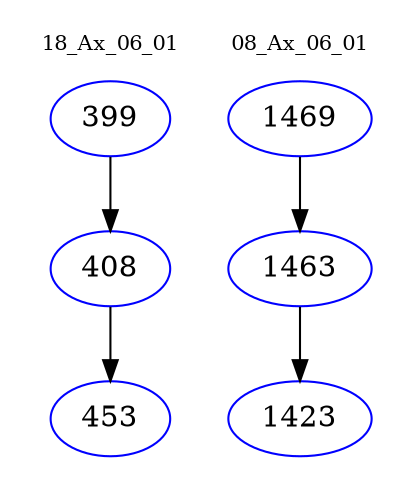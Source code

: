 digraph{
subgraph cluster_0 {
color = white
label = "18_Ax_06_01";
fontsize=10;
T0_399 [label="399", color="blue"]
T0_399 -> T0_408 [color="black"]
T0_408 [label="408", color="blue"]
T0_408 -> T0_453 [color="black"]
T0_453 [label="453", color="blue"]
}
subgraph cluster_1 {
color = white
label = "08_Ax_06_01";
fontsize=10;
T1_1469 [label="1469", color="blue"]
T1_1469 -> T1_1463 [color="black"]
T1_1463 [label="1463", color="blue"]
T1_1463 -> T1_1423 [color="black"]
T1_1423 [label="1423", color="blue"]
}
}

